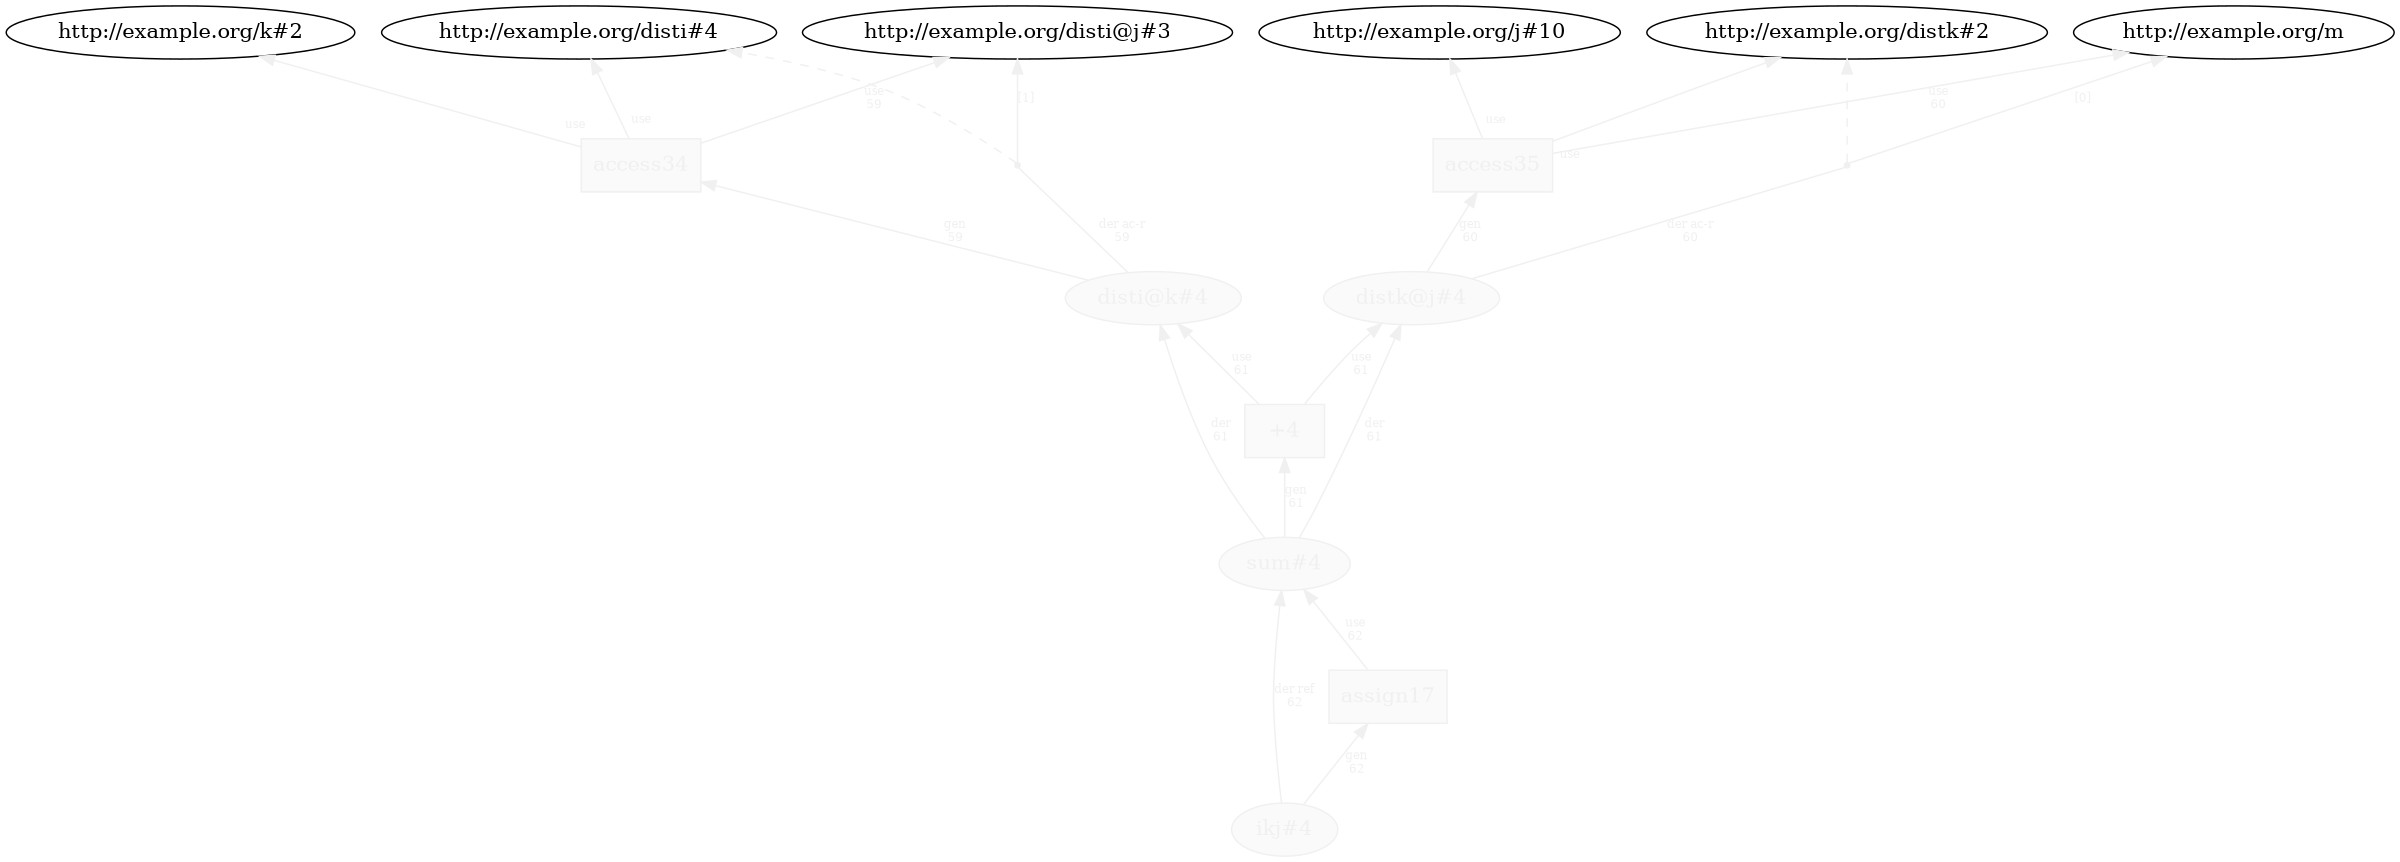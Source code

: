digraph "PROV" { size="16,12"; rankdir="BT";
"http://example.org/disti@k#4" [fillcolor="#FAFAFA",color="#F0F0F0",style="filled",fontcolor="#F0F0F0",label="disti@k#4",URL="http://example.org/disti@k#4"]
"http://example.org/access34" [fillcolor="#FAFAFA",color="#F0F0F0",shape="polygon",sides="4",style="filled",fontcolor="#F0F0F0",label="access34",URL="http://example.org/access34"]
"bn0" [shape="point",label="",fontcolor="#F0F0F0",color="#F0F0F0"]
"http://example.org/disti@k#4" -> "bn0" [fontsize="8",distance="1.5",angle="60.0",rotation="20",label="der ac-r
59",arrowhead="none",fontcolor="#F0F0F0",color="#F0F0F0"]
"bn0" -> "http://example.org/disti#4" [style="dashed",fontcolor="#F0F0F0",color="#F0F0F0"]
"bn0" -> "http://example.org/disti@j#3" [fontsize="8",distance="1.5",angle="60.0",rotation="20",label="[1]",fontcolor="#F0F0F0",color="#F0F0F0"]
"http://example.org/access34" -> "http://example.org/disti#4" [labelfontsize="8",labeldistance="1.5",labelangle="60.0",rotation="20",taillabel="use",fontcolor="#F0F0F0",color="#F0F0F0"]
"http://example.org/access34" -> "http://example.org/k#2" [labelfontsize="8",labeldistance="1.5",labelangle="60.0",rotation="20",taillabel="use",fontcolor="#F0F0F0",color="#F0F0F0"]
"http://example.org/distk@j#4" [fillcolor="#FAFAFA",color="#F0F0F0",style="filled",fontcolor="#F0F0F0",label="distk@j#4",URL="http://example.org/distk@j#4"]
"http://example.org/access35" [fillcolor="#FAFAFA",color="#F0F0F0",shape="polygon",sides="4",style="filled",fontcolor="#F0F0F0",label="access35",URL="http://example.org/access35"]
"bn1" [shape="point",label="",fontcolor="#F0F0F0",color="#F0F0F0"]
"http://example.org/distk@j#4" -> "bn1" [fontsize="8",distance="1.5",angle="60.0",rotation="20",label="der ac-r
60",arrowhead="none",fontcolor="#F0F0F0",color="#F0F0F0"]
"bn1" -> "http://example.org/distk#2" [style="dashed",fontcolor="#F0F0F0",color="#F0F0F0"]
"bn1" -> "http://example.org/m" [fontsize="8",distance="1.5",angle="60.0",rotation="20",label="[0]",fontcolor="#F0F0F0",color="#F0F0F0"]
"http://example.org/access35" -> "http://example.org/distk#2" [labelfontsize="8",labeldistance="1.5",labelangle="60.0",rotation="20",taillabel="use",fontcolor="#F0F0F0",color="#F0F0F0"]
"http://example.org/access35" -> "http://example.org/j#10" [labelfontsize="8",labeldistance="1.5",labelangle="60.0",rotation="20",taillabel="use",fontcolor="#F0F0F0",color="#F0F0F0"]
"http://example.org/sum#4" [fillcolor="#FAFAFA",color="#F0F0F0",style="filled",fontcolor="#F0F0F0",label="sum#4",URL="http://example.org/sum#4"]
"http://example.org/+4" [fillcolor="#FAFAFA",color="#F0F0F0",shape="polygon",sides="4",style="filled",fontcolor="#F0F0F0",label="+4",URL="http://example.org/+4"]
"http://example.org/sum#4" -> "http://example.org/disti@k#4" [fontsize="8",distance="1.5",angle="60.0",rotation="20",label="der
61",fontcolor="#F0F0F0",color="#F0F0F0"]
"http://example.org/sum#4" -> "http://example.org/distk@j#4" [fontsize="8",distance="1.5",angle="60.0",rotation="20",label="der
61",fontcolor="#F0F0F0",color="#F0F0F0"]
"http://example.org/ikj#4" [fillcolor="#FAFAFA",color="#F0F0F0",style="filled",fontcolor="#F0F0F0",label="ikj#4",URL="http://example.org/ikj#4"]
"http://example.org/assign17" [fillcolor="#FAFAFA",color="#F0F0F0",shape="polygon",sides="4",style="filled",fontcolor="#F0F0F0",label="assign17",URL="http://example.org/assign17"]
"http://example.org/ikj#4" -> "http://example.org/sum#4" [fontsize="8",distance="1.5",angle="60.0",rotation="20",label="der ref
62",fontcolor="#F0F0F0",color="#F0F0F0"]
"http://example.org/+4" -> "http://example.org/distk@j#4" [fontsize="8",distance="1.5",angle="60.0",rotation="20",label="use
61",fontcolor="#F0F0F0",color="#F0F0F0"]
"http://example.org/access34" -> "http://example.org/disti@j#3" [fontsize="8",distance="1.5",angle="60.0",rotation="20",label="use
59",fontcolor="#F0F0F0",color="#F0F0F0"]
"http://example.org/access35" -> "http://example.org/m" [fontsize="8",distance="1.5",angle="60.0",rotation="20",label="use
60",fontcolor="#F0F0F0",color="#F0F0F0"]
"http://example.org/assign17" -> "http://example.org/sum#4" [fontsize="8",distance="1.5",angle="60.0",rotation="20",label="use
62",fontcolor="#F0F0F0",color="#F0F0F0"]
"http://example.org/+4" -> "http://example.org/disti@k#4" [fontsize="8",distance="1.5",angle="60.0",rotation="20",label="use
61",fontcolor="#F0F0F0",color="#F0F0F0"]
"http://example.org/ikj#4" -> "http://example.org/assign17" [fontsize="8",distance="1.5",angle="60.0",rotation="20",label="gen
62",fontcolor="#F0F0F0",color="#F0F0F0"]
"http://example.org/distk@j#4" -> "http://example.org/access35" [fontsize="8",distance="1.5",angle="60.0",rotation="20",label="gen
60",fontcolor="#F0F0F0",color="#F0F0F0"]
"http://example.org/disti@k#4" -> "http://example.org/access34" [fontsize="8",distance="1.5",angle="60.0",rotation="20",label="gen
59",fontcolor="#F0F0F0",color="#F0F0F0"]
"http://example.org/sum#4" -> "http://example.org/+4" [fontsize="8",distance="1.5",angle="60.0",rotation="20",label="gen
61",fontcolor="#F0F0F0",color="#F0F0F0"]
}